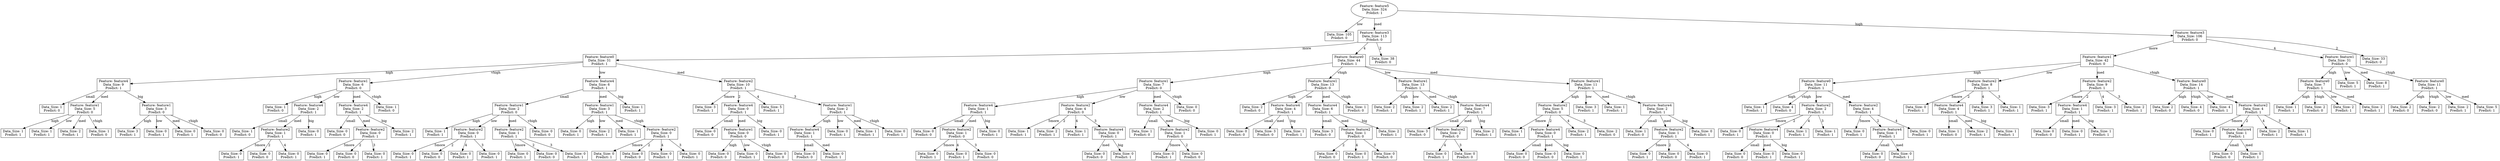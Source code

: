 // jiajia
digraph {
	640 [label="Feature: feature5
Data_Size: 324
Predict: 1"]
	641 [label="None low" shape=box]
	640 -> 641 [label=low]
	641 [label="Data_Size: 105
Predict: 0"]
	642 [label="feature3 med" shape=box]
	640 -> 642 [label=med]
	642 [label="Feature: feature3
Data_Size: 113
Predict: 0"]
	643 [label="feature0 more" shape=box]
	642 -> 643 [label=more]
	643 [label="Feature: feature0
Data_Size: 31
Predict: 1"]
	644 [label="feature4 high" shape=box]
	643 -> 644 [label=high]
	644 [label="Feature: feature4
Data_Size: 9
Predict: 1"]
	645 [label="None small" shape=box]
	644 -> 645 [label=small]
	645 [label="Data_Size: 1
Predict: 0"]
	646 [label="feature1 med" shape=box]
	644 -> 646 [label=med]
	646 [label="Feature: feature1
Data_Size: 5
Predict: 0"]
	647 [label="None high" shape=box]
	646 -> 647 [label=high]
	647 [label="Data_Size: 1
Predict: 1"]
	648 [label="None low" shape=box]
	646 -> 648 [label=low]
	648 [label="Data_Size: 1
Predict: 1"]
	649 [label="None med" shape=box]
	646 -> 649 [label=med]
	649 [label="Data_Size: 2
Predict: 1"]
	650 [label="None vhigh" shape=box]
	646 -> 650 [label=vhigh]
	650 [label="Data_Size: 1
Predict: 0"]
	651 [label="feature1 big" shape=box]
	644 -> 651 [label=big]
	651 [label="Feature: feature1
Data_Size: 3
Predict: 0"]
	652 [label="None high" shape=box]
	651 -> 652 [label=high]
	652 [label="Data_Size: 3
Predict: 1"]
	653 [label="None low" shape=box]
	651 -> 653 [label=low]
	653 [label="Data_Size: 0
Predict: 1"]
	654 [label="None med" shape=box]
	651 -> 654 [label=med]
	654 [label="Data_Size: 0
Predict: 1"]
	655 [label="None vhigh" shape=box]
	651 -> 655 [label=vhigh]
	655 [label="Data_Size: 0
Predict: 0"]
	656 [label="feature1 vhigh" shape=box]
	643 -> 656 [label=vhigh]
	656 [label="Feature: feature1
Data_Size: 6
Predict: 0"]
	657 [label="None high" shape=box]
	656 -> 657 [label=high]
	657 [label="Data_Size: 1
Predict: 0"]
	658 [label="feature4 low" shape=box]
	656 -> 658 [label=low]
	658 [label="Feature: feature4
Data_Size: 2
Predict: 1"]
	659 [label="None small" shape=box]
	658 -> 659 [label=small]
	659 [label="Data_Size: 1
Predict: 0"]
	660 [label="feature2 med" shape=box]
	658 -> 660 [label=med]
	660 [label="Feature: feature2
Data_Size: 1
Predict: 1"]
	661 [label="None 5more" shape=box]
	660 -> 661 [label="5more"]
	661 [label="Data_Size: 0
Predict: 1"]
	662 [label="None 2" shape=box]
	660 -> 662 [label=2]
	662 [label="Data_Size: 0
Predict: 0"]
	663 [label="None 4" shape=box]
	660 -> 663 [label=4]
	663 [label="Data_Size: 0
Predict: 1"]
	665 [label="None big" shape=box]
	658 -> 665 [label=big]
	665 [label="Data_Size: 0
Predict: 1"]
	666 [label="feature4 med" shape=box]
	656 -> 666 [label=med]
	666 [label="Feature: feature4
Data_Size: 2
Predict: 1"]
	667 [label="None small" shape=box]
	666 -> 667 [label=small]
	667 [label="Data_Size: 0
Predict: 0"]
	668 [label="feature2 med" shape=box]
	666 -> 668 [label=med]
	668 [label="Feature: feature2
Data_Size: 0
Predict: 1"]
	669 [label="None 5more" shape=box]
	668 -> 669 [label="5more"]
	669 [label="Data_Size: 0
Predict: 1"]
	670 [label="None 2" shape=box]
	668 -> 670 [label=2]
	670 [label="Data_Size: 0
Predict: 0"]
	672 [label="None 3" shape=box]
	668 -> 672 [label=3]
	672 [label="Data_Size: 0
Predict: 1"]
	673 [label="None big" shape=box]
	666 -> 673 [label=big]
	673 [label="Data_Size: 2
Predict: 1"]
	674 [label="None vhigh" shape=box]
	656 -> 674 [label=vhigh]
	674 [label="Data_Size: 1
Predict: 0"]
	675 [label="feature4 low" shape=box]
	643 -> 675 [label=low]
	675 [label="Feature: feature4
Data_Size: 6
Predict: 1"]
	676 [label="feature1 small" shape=box]
	675 -> 676 [label=small]
	676 [label="Feature: feature1
Data_Size: 2
Predict: 0"]
	677 [label="None high" shape=box]
	676 -> 677 [label=high]
	677 [label="Data_Size: 1
Predict: 1"]
	678 [label="feature2 low" shape=box]
	676 -> 678 [label=low]
	678 [label="Feature: feature2
Data_Size: 0
Predict: 1"]
	679 [label="None 5more" shape=box]
	678 -> 679 [label="5more"]
	679 [label="Data_Size: 0
Predict: 1"]
	680 [label="None 2" shape=box]
	678 -> 680 [label=2]
	680 [label="Data_Size: 0
Predict: 0"]
	681 [label="None 4" shape=box]
	678 -> 681 [label=4]
	681 [label="Data_Size: 0
Predict: 1"]
	682 [label="None 3" shape=box]
	678 -> 682 [label=3]
	682 [label="Data_Size: 0
Predict: 1"]
	683 [label="feature2 med" shape=box]
	676 -> 683 [label=med]
	683 [label="Feature: feature2
Data_Size: 1
Predict: 1"]
	684 [label="None 5more" shape=box]
	683 -> 684 [label="5more"]
	684 [label="Data_Size: 0
Predict: 1"]
	685 [label="None 2" shape=box]
	683 -> 685 [label=2]
	685 [label="Data_Size: 0
Predict: 0"]
	687 [label="None 3" shape=box]
	683 -> 687 [label=3]
	687 [label="Data_Size: 0
Predict: 1"]
	688 [label="None vhigh" shape=box]
	676 -> 688 [label=vhigh]
	688 [label="Data_Size: 0
Predict: 0"]
	689 [label="feature1 med" shape=box]
	675 -> 689 [label=med]
	689 [label="Feature: feature1
Data_Size: 3
Predict: 1"]
	690 [label="None high" shape=box]
	689 -> 690 [label=high]
	690 [label="Data_Size: 0
Predict: 1"]
	691 [label="None low" shape=box]
	689 -> 691 [label=low]
	691 [label="Data_Size: 2
Predict: 1"]
	692 [label="None med" shape=box]
	689 -> 692 [label=med]
	692 [label="Data_Size: 1
Predict: 1"]
	693 [label="feature2 vhigh" shape=box]
	689 -> 693 [label=vhigh]
	693 [label="Feature: feature2
Data_Size: 0
Predict: 1"]
	694 [label="None 5more" shape=box]
	693 -> 694 [label="5more"]
	694 [label="Data_Size: 0
Predict: 1"]
	695 [label="None 2" shape=box]
	693 -> 695 [label=2]
	695 [label="Data_Size: 0
Predict: 0"]
	696 [label="None 4" shape=box]
	693 -> 696 [label=4]
	696 [label="Data_Size: 0
Predict: 1"]
	697 [label="None 3" shape=box]
	693 -> 697 [label=3]
	697 [label="Data_Size: 0
Predict: 1"]
	698 [label="None big" shape=box]
	675 -> 698 [label=big]
	698 [label="Data_Size: 1
Predict: 1"]
	699 [label="feature2 med" shape=box]
	643 -> 699 [label=med]
	699 [label="Feature: feature2
Data_Size: 10
Predict: 1"]
	700 [label="None 5more" shape=box]
	699 -> 700 [label="5more"]
	700 [label="Data_Size: 3
Predict: 1"]
	701 [label="feature4 2" shape=box]
	699 -> 701 [label=2]
	701 [label="Feature: feature4
Data_Size: 0
Predict: 1"]
	702 [label="None small" shape=box]
	701 -> 702 [label=small]
	702 [label="Data_Size: 0
Predict: 0"]
	703 [label="feature1 med" shape=box]
	701 -> 703 [label=med]
	703 [label="Feature: feature1
Data_Size: 0
Predict: 0"]
	704 [label="None high" shape=box]
	703 -> 704 [label=high]
	704 [label="Data_Size: 0
Predict: 0"]
	705 [label="None low" shape=box]
	703 -> 705 [label=low]
	705 [label="Data_Size: 0
Predict: 1"]
	707 [label="None vhigh" shape=box]
	703 -> 707 [label=vhigh]
	707 [label="Data_Size: 0
Predict: 0"]
	708 [label="None big" shape=box]
	701 -> 708 [label=big]
	708 [label="Data_Size: 0
Predict: 1"]
	709 [label="None 4" shape=box]
	699 -> 709 [label=4]
	709 [label="Data_Size: 5
Predict: 1"]
	710 [label="feature1 3" shape=box]
	699 -> 710 [label=3]
	710 [label="Feature: feature1
Data_Size: 2
Predict: 1"]
	711 [label="feature4 high" shape=box]
	710 -> 711 [label=high]
	711 [label="Feature: feature4
Data_Size: 1
Predict: 1"]
	712 [label="None small" shape=box]
	711 -> 712 [label=small]
	712 [label="Data_Size: 0
Predict: 0"]
	713 [label="None med" shape=box]
	711 -> 713 [label=med]
	713 [label="Data_Size: 0
Predict: 1"]
	715 [label="None low" shape=box]
	710 -> 715 [label=low]
	715 [label="Data_Size: 0
Predict: 1"]
	716 [label="None med" shape=box]
	710 -> 716 [label=med]
	716 [label="Data_Size: 1
Predict: 1"]
	717 [label="None vhigh" shape=box]
	710 -> 717 [label=vhigh]
	717 [label="Data_Size: 0
Predict: 1"]
	718 [label="feature0 4" shape=box]
	642 -> 718 [label=4]
	718 [label="Feature: feature0
Data_Size: 44
Predict: 1"]
	719 [label="feature1 high" shape=box]
	718 -> 719 [label=high]
	719 [label="Feature: feature1
Data_Size: 7
Predict: 0"]
	720 [label="feature4 high" shape=box]
	719 -> 720 [label=high]
	720 [label="Feature: feature4
Data_Size: 1
Predict: 1"]
	721 [label="None small" shape=box]
	720 -> 721 [label=small]
	721 [label="Data_Size: 0
Predict: 0"]
	722 [label="feature2 med" shape=box]
	720 -> 722 [label=med]
	722 [label="Feature: feature2
Data_Size: 1
Predict: 0"]
	723 [label="None 5more" shape=box]
	722 -> 723 [label="5more"]
	723 [label="Data_Size: 0
Predict: 1"]
	725 [label="None 4" shape=box]
	722 -> 725 [label=4]
	725 [label="Data_Size: 0
Predict: 1"]
	726 [label="None 3" shape=box]
	722 -> 726 [label=3]
	726 [label="Data_Size: 0
Predict: 0"]
	727 [label="None big" shape=box]
	720 -> 727 [label=big]
	727 [label="Data_Size: 0
Predict: 1"]
	728 [label="feature2 low" shape=box]
	719 -> 728 [label=low]
	728 [label="Feature: feature2
Data_Size: 4
Predict: 0"]
	729 [label="None 5more" shape=box]
	728 -> 729 [label="5more"]
	729 [label="Data_Size: 1
Predict: 1"]
	730 [label="None 2" shape=box]
	728 -> 730 [label=2]
	730 [label="Data_Size: 2
Predict: 1"]
	731 [label="None 4" shape=box]
	728 -> 731 [label=4]
	731 [label="Data_Size: 1
Predict: 1"]
	732 [label="feature4 3" shape=box]
	728 -> 732 [label=3]
	732 [label="Feature: feature4
Data_Size: 0
Predict: 1"]
	734 [label="None med" shape=box]
	732 -> 734 [label=med]
	734 [label="Data_Size: 0
Predict: 0"]
	735 [label="None big" shape=box]
	732 -> 735 [label=big]
	735 [label="Data_Size: 0
Predict: 1"]
	736 [label="feature4 med" shape=box]
	719 -> 736 [label=med]
	736 [label="Feature: feature4
Data_Size: 2
Predict: 1"]
	737 [label="None small" shape=box]
	736 -> 737 [label=small]
	737 [label="Data_Size: 1
Predict: 0"]
	738 [label="feature2 med" shape=box]
	736 -> 738 [label=med]
	738 [label="Feature: feature2
Data_Size: 1
Predict: 0"]
	739 [label="None 5more" shape=box]
	738 -> 739 [label="5more"]
	739 [label="Data_Size: 0
Predict: 1"]
	740 [label="None 2" shape=box]
	738 -> 740 [label=2]
	740 [label="Data_Size: 0
Predict: 0"]
	743 [label="None big" shape=box]
	736 -> 743 [label=big]
	743 [label="Data_Size: 0
Predict: 1"]
	744 [label="None vhigh" shape=box]
	719 -> 744 [label=vhigh]
	744 [label="Data_Size: 0
Predict: 0"]
	745 [label="feature1 vhigh" shape=box]
	718 -> 745 [label=vhigh]
	745 [label="Feature: feature1
Data_Size: 13
Predict: 0"]
	746 [label="None high" shape=box]
	745 -> 746 [label=high]
	746 [label="Data_Size: 2
Predict: 0"]
	747 [label="feature4 low" shape=box]
	745 -> 747 [label=low]
	747 [label="Feature: feature4
Data_Size: 4
Predict: 1"]
	748 [label="None small" shape=box]
	747 -> 748 [label=small]
	748 [label="Data_Size: 0
Predict: 0"]
	749 [label="None med" shape=box]
	747 -> 749 [label=med]
	749 [label="Data_Size: 3
Predict: 0"]
	750 [label="None big" shape=box]
	747 -> 750 [label=big]
	750 [label="Data_Size: 1
Predict: 1"]
	751 [label="feature4 med" shape=box]
	745 -> 751 [label=med]
	751 [label="Feature: feature4
Data_Size: 6
Predict: 1"]
	752 [label="None small" shape=box]
	751 -> 752 [label=small]
	752 [label="Data_Size: 3
Predict: 0"]
	753 [label="feature2 med" shape=box]
	751 -> 753 [label=med]
	753 [label="Feature: feature2
Data_Size: 1
Predict: 0"]
	755 [label="None 2" shape=box]
	753 -> 755 [label=2]
	755 [label="Data_Size: 0
Predict: 0"]
	756 [label="None 4" shape=box]
	753 -> 756 [label=4]
	756 [label="Data_Size: 0
Predict: 1"]
	757 [label="None 3" shape=box]
	753 -> 757 [label=3]
	757 [label="Data_Size: 0
Predict: 0"]
	758 [label="None big" shape=box]
	751 -> 758 [label=big]
	758 [label="Data_Size: 2
Predict: 1"]
	759 [label="None vhigh" shape=box]
	745 -> 759 [label=vhigh]
	759 [label="Data_Size: 1
Predict: 0"]
	760 [label="feature1 low" shape=box]
	718 -> 760 [label=low]
	760 [label="Feature: feature1
Data_Size: 13
Predict: 1"]
	761 [label="None high" shape=box]
	760 -> 761 [label=high]
	761 [label="Data_Size: 2
Predict: 1"]
	762 [label="None low" shape=box]
	760 -> 762 [label=low]
	762 [label="Data_Size: 2
Predict: 1"]
	763 [label="None med" shape=box]
	760 -> 763 [label=med]
	763 [label="Data_Size: 2
Predict: 1"]
	764 [label="feature4 vhigh" shape=box]
	760 -> 764 [label=vhigh]
	764 [label="Feature: feature4
Data_Size: 7
Predict: 1"]
	765 [label="None small" shape=box]
	764 -> 765 [label=small]
	765 [label="Data_Size: 3
Predict: 0"]
	766 [label="feature2 med" shape=box]
	764 -> 766 [label=med]
	766 [label="Feature: feature2
Data_Size: 2
Predict: 0"]
	769 [label="None 4" shape=box]
	766 -> 769 [label=4]
	769 [label="Data_Size: 0
Predict: 1"]
	770 [label="None 3" shape=box]
	766 -> 770 [label=3]
	770 [label="Data_Size: 0
Predict: 0"]
	771 [label="None big" shape=box]
	764 -> 771 [label=big]
	771 [label="Data_Size: 2
Predict: 1"]
	772 [label="feature1 med" shape=box]
	718 -> 772 [label=med]
	772 [label="Feature: feature1
Data_Size: 11
Predict: 1"]
	773 [label="feature2 high" shape=box]
	772 -> 773 [label=high]
	773 [label="Feature: feature2
Data_Size: 5
Predict: 0"]
	774 [label="None 5more" shape=box]
	773 -> 774 [label="5more"]
	774 [label="Data_Size: 1
Predict: 1"]
	775 [label="feature4 2" shape=box]
	773 -> 775 [label=2]
	775 [label="Feature: feature4
Data_Size: 0
Predict: 1"]
	776 [label="None small" shape=box]
	775 -> 776 [label=small]
	776 [label="Data_Size: 0
Predict: 0"]
	777 [label="None med" shape=box]
	775 -> 777 [label=med]
	777 [label="Data_Size: 0
Predict: 0"]
	778 [label="None big" shape=box]
	775 -> 778 [label=big]
	778 [label="Data_Size: 0
Predict: 1"]
	779 [label="None 4" shape=box]
	773 -> 779 [label=4]
	779 [label="Data_Size: 2
Predict: 1"]
	780 [label="None 3" shape=box]
	773 -> 780 [label=3]
	780 [label="Data_Size: 2
Predict: 0"]
	781 [label="None low" shape=box]
	772 -> 781 [label=low]
	781 [label="Data_Size: 3
Predict: 1"]
	782 [label="None med" shape=box]
	772 -> 782 [label=med]
	782 [label="Data_Size: 1
Predict: 1"]
	783 [label="feature4 vhigh" shape=box]
	772 -> 783 [label=vhigh]
	783 [label="Feature: feature4
Data_Size: 2
Predict: 1"]
	784 [label="None small" shape=box]
	783 -> 784 [label=small]
	784 [label="Data_Size: 1
Predict: 0"]
	785 [label="feature2 med" shape=box]
	783 -> 785 [label=med]
	785 [label="Feature: feature2
Data_Size: 1
Predict: 1"]
	786 [label="None 5more" shape=box]
	785 -> 786 [label="5more"]
	786 [label="Data_Size: 0
Predict: 1"]
	787 [label="None 2" shape=box]
	785 -> 787 [label=2]
	787 [label="Data_Size: 0
Predict: 0"]
	788 [label="None 4" shape=box]
	785 -> 788 [label=4]
	788 [label="Data_Size: 0
Predict: 1"]
	790 [label="None big" shape=box]
	783 -> 790 [label=big]
	790 [label="Data_Size: 0
Predict: 1"]
	791 [label="None 2" shape=box]
	642 -> 791 [label=2]
	791 [label="Data_Size: 38
Predict: 0"]
	792 [label="feature3 high" shape=box]
	640 -> 792 [label=high]
	792 [label="Feature: feature3
Data_Size: 106
Predict: 0"]
	793 [label="feature1 more" shape=box]
	792 -> 793 [label=more]
	793 [label="Feature: feature1
Data_Size: 42
Predict: 0"]
	794 [label="feature0 high" shape=box]
	793 -> 794 [label=high]
	794 [label="Feature: feature0
Data_Size: 11
Predict: 1"]
	795 [label="None high" shape=box]
	794 -> 795 [label=high]
	795 [label="Data_Size: 1
Predict: 1"]
	796 [label="None vhigh" shape=box]
	794 -> 796 [label=vhigh]
	796 [label="Data_Size: 4
Predict: 0"]
	797 [label="feature2 low" shape=box]
	794 -> 797 [label=low]
	797 [label="Feature: feature2
Data_Size: 2
Predict: 1"]
	798 [label="None 5more" shape=box]
	797 -> 798 [label="5more"]
	798 [label="Data_Size: 0
Predict: 1"]
	799 [label="feature4 2" shape=box]
	797 -> 799 [label=2]
	799 [label="Feature: feature4
Data_Size: 0
Predict: 1"]
	800 [label="None small" shape=box]
	799 -> 800 [label=small]
	800 [label="Data_Size: 0
Predict: 0"]
	801 [label="None med" shape=box]
	799 -> 801 [label=med]
	801 [label="Data_Size: 0
Predict: 1"]
	802 [label="None big" shape=box]
	799 -> 802 [label=big]
	802 [label="Data_Size: 0
Predict: 1"]
	803 [label="None 4" shape=box]
	797 -> 803 [label=4]
	803 [label="Data_Size: 1
Predict: 1"]
	804 [label="None 3" shape=box]
	797 -> 804 [label=3]
	804 [label="Data_Size: 1
Predict: 1"]
	805 [label="feature2 med" shape=box]
	794 -> 805 [label=med]
	805 [label="Feature: feature2
Data_Size: 4
Predict: 1"]
	806 [label="None 5more" shape=box]
	805 -> 806 [label="5more"]
	806 [label="Data_Size: 0
Predict: 1"]
	807 [label="feature4 2" shape=box]
	805 -> 807 [label=2]
	807 [label="Feature: feature4
Data_Size: 1
Predict: 1"]
	808 [label="None small" shape=box]
	807 -> 808 [label=small]
	808 [label="Data_Size: 0
Predict: 0"]
	809 [label="None med" shape=box]
	807 -> 809 [label=med]
	809 [label="Data_Size: 0
Predict: 1"]
	811 [label="None 4" shape=box]
	805 -> 811 [label=4]
	811 [label="Data_Size: 0
Predict: 1"]
	813 [label="feature2 low" shape=box]
	793 -> 813 [label=low]
	813 [label="Feature: feature2
Data_Size: 8
Predict: 1"]
	814 [label="None 5more" shape=box]
	813 -> 814 [label="5more"]
	814 [label="Data_Size: 0
Predict: 1"]
	815 [label="feature4 2" shape=box]
	813 -> 815 [label=2]
	815 [label="Feature: feature4
Data_Size: 4
Predict: 1"]
	816 [label="None small" shape=box]
	815 -> 816 [label=small]
	816 [label="Data_Size: 1
Predict: 0"]
	817 [label="None med" shape=box]
	815 -> 817 [label=med]
	817 [label="Data_Size: 2
Predict: 1"]
	818 [label="None big" shape=box]
	815 -> 818 [label=big]
	818 [label="Data_Size: 1
Predict: 1"]
	819 [label="None 4" shape=box]
	813 -> 819 [label=4]
	819 [label="Data_Size: 3
Predict: 1"]
	820 [label="None 3" shape=box]
	813 -> 820 [label=3]
	820 [label="Data_Size: 1
Predict: 1"]
	821 [label="feature2 med" shape=box]
	793 -> 821 [label=med]
	821 [label="Feature: feature2
Data_Size: 9
Predict: 1"]
	822 [label="None 5more" shape=box]
	821 -> 822 [label="5more"]
	822 [label="Data_Size: 3
Predict: 1"]
	823 [label="feature4 2" shape=box]
	821 -> 823 [label=2]
	823 [label="Feature: feature4
Data_Size: 1
Predict: 1"]
	824 [label="None small" shape=box]
	823 -> 824 [label=small]
	824 [label="Data_Size: 0
Predict: 0"]
	825 [label="None med" shape=box]
	823 -> 825 [label=med]
	825 [label="Data_Size: 0
Predict: 1"]
	826 [label="None big" shape=box]
	823 -> 826 [label=big]
	826 [label="Data_Size: 1
Predict: 1"]
	827 [label="None 4" shape=box]
	821 -> 827 [label=4]
	827 [label="Data_Size: 3
Predict: 1"]
	828 [label="None 3" shape=box]
	821 -> 828 [label=3]
	828 [label="Data_Size: 2
Predict: 1"]
	829 [label="feature0 vhigh" shape=box]
	793 -> 829 [label=vhigh]
	829 [label="Feature: feature0
Data_Size: 14
Predict: 1"]
	830 [label="None high" shape=box]
	829 -> 830 [label=high]
	830 [label="Data_Size: 2
Predict: 0"]
	831 [label="None vhigh" shape=box]
	829 -> 831 [label=vhigh]
	831 [label="Data_Size: 4
Predict: 0"]
	832 [label="None low" shape=box]
	829 -> 832 [label=low]
	832 [label="Data_Size: 4
Predict: 1"]
	833 [label="feature2 med" shape=box]
	829 -> 833 [label=med]
	833 [label="Feature: feature2
Data_Size: 4
Predict: 1"]
	834 [label="None 5more" shape=box]
	833 -> 834 [label="5more"]
	834 [label="Data_Size: 0
Predict: 1"]
	835 [label="feature4 2" shape=box]
	833 -> 835 [label=2]
	835 [label="Feature: feature4
Data_Size: 1
Predict: 1"]
	836 [label="None small" shape=box]
	835 -> 836 [label=small]
	836 [label="Data_Size: 0
Predict: 0"]
	837 [label="None med" shape=box]
	835 -> 837 [label=med]
	837 [label="Data_Size: 0
Predict: 1"]
	839 [label="None 4" shape=box]
	833 -> 839 [label=4]
	839 [label="Data_Size: 2
Predict: 1"]
	840 [label="None 3" shape=box]
	833 -> 840 [label=3]
	840 [label="Data_Size: 1
Predict: 1"]
	841 [label="feature1 4" shape=box]
	792 -> 841 [label=4]
	841 [label="Feature: feature1
Data_Size: 31
Predict: 0"]
	842 [label="feature0 high" shape=box]
	841 -> 842 [label=high]
	842 [label="Feature: feature0
Data_Size: 7
Predict: 1"]
	843 [label="None high" shape=box]
	842 -> 843 [label=high]
	843 [label="Data_Size: 1
Predict: 1"]
	844 [label="None vhigh" shape=box]
	842 -> 844 [label=vhigh]
	844 [label="Data_Size: 2
Predict: 0"]
	845 [label="None low" shape=box]
	842 -> 845 [label=low]
	845 [label="Data_Size: 2
Predict: 1"]
	846 [label="None med" shape=box]
	842 -> 846 [label=med]
	846 [label="Data_Size: 2
Predict: 1"]
	847 [label="None low" shape=box]
	841 -> 847 [label=low]
	847 [label="Data_Size: 5
Predict: 1"]
	848 [label="None med" shape=box]
	841 -> 848 [label=med]
	848 [label="Data_Size: 8
Predict: 1"]
	849 [label="feature0 vhigh" shape=box]
	841 -> 849 [label=vhigh]
	849 [label="Feature: feature0
Data_Size: 11
Predict: 1"]
	850 [label="None high" shape=box]
	849 -> 850 [label=high]
	850 [label="Data_Size: 2
Predict: 0"]
	851 [label="None vhigh" shape=box]
	849 -> 851 [label=vhigh]
	851 [label="Data_Size: 2
Predict: 0"]
	852 [label="None low" shape=box]
	849 -> 852 [label=low]
	852 [label="Data_Size: 2
Predict: 1"]
	853 [label="None med" shape=box]
	849 -> 853 [label=med]
	853 [label="Data_Size: 5
Predict: 1"]
	854 [label="None 2" shape=box]
	792 -> 854 [label=2]
	854 [label="Data_Size: 33
Predict: 0"]
}
